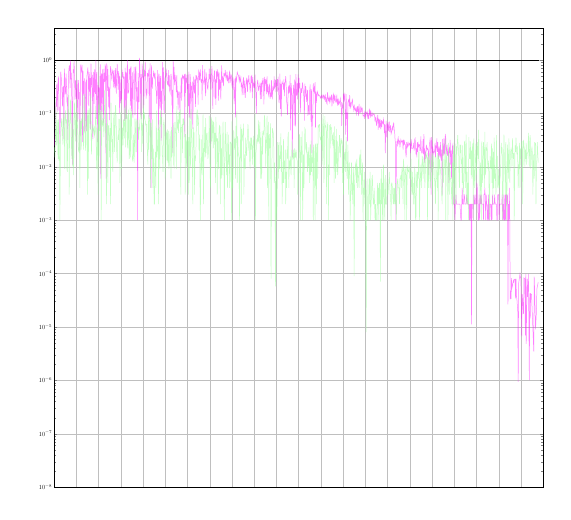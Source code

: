 % This file was created by matlab2tikz v0.3.3.
% Copyright (c) 2008--2013, Nico Schlmer <nico.schloemer@gmail.com>
% All rights reserved.
% 
% The latest updates can be retrieved from
%   http://www.mathworks.com/matlabcentral/fileexchange/22022-matlab2tikz
% where you can also make suggestions and rate matlab2tikz.
% 
% 
% 

% defining custom colors
\definecolor{mycolor1}{rgb}{1,0,1}

\begin{tikzpicture}[scale=0.225]

\begin{axis}[%
width=10.867in,
height=10.206in,
scale only axis,
xmin=0,
xmax=1100,
xmajorgrids,
xmajorticks=false,
ymode=log,
ymin=1e-08,
ymax=4,
% yminorticks=false,
ymajorgrids,
% yminorgrids,
% title={$\text{N = 33}^\text{2}\text{ , p = 1}$}
]
\addplot [
color=black,
solid,thick,
forget plot
]
table[row sep=crcr]{
1 1\\
2 1.0\\
3 1.0\\
4 1.0\\
5 1.0\\
6 1\\
7 1.0\\
8 1\\
9 1\\
10 1\\
11 1.0\\
12 1\\
13 1\\
14 1.0\\
15 1.0\\
16 1.0\\
17 1.0\\
18 1\\
19 1\\
20 1\\
21 1.0\\
22 1.0\\
23 1.0\\
24 1.0\\
25 1.0\\
26 1\\
27 1.0\\
28 1.0\\
29 1.0\\
30 1\\
31 1.0\\
32 1\\
33 1.0\\
34 1.0\\
35 1.0\\
36 1.0\\
37 1.0\\
38 1.0\\
39 1.0\\
40 1\\
41 1\\
42 1.0\\
43 1.0\\
44 1.0\\
45 1.0\\
46 1\\
47 1\\
48 1.0\\
49 1\\
50 1.0\\
51 1.0\\
52 1\\
53 1\\
54 1.0\\
55 1.0\\
56 1.0\\
57 1.0\\
58 1.0\\
59 1\\
60 1\\
61 1.0\\
62 1\\
63 1.0\\
64 1\\
65 1\\
66 1.0\\
67 1\\
68 1\\
69 1.0\\
70 1\\
71 1\\
72 1.0\\
73 1.0\\
74 1\\
75 1.0\\
76 1.0\\
77 1\\
78 1.0\\
79 1\\
80 1.0\\
81 1.0\\
82 1.0\\
83 1\\
84 1\\
85 1.0\\
86 1.0\\
87 1.0\\
88 1.0\\
89 1.0\\
90 1.0\\
91 1.0\\
92 1.0\\
93 1\\
94 1\\
95 1.0\\
96 1\\
97 1.0\\
98 1\\
99 1.0\\
100 1.0\\
101 1.0\\
102 1\\
103 1.0\\
104 1.0\\
105 1.0\\
106 1\\
107 1.0\\
108 1.0\\
109 1.0\\
110 1\\
111 1.0\\
112 1.0\\
113 1.0\\
114 1\\
115 1.0\\
116 1\\
117 1\\
118 1.0\\
119 1.0\\
120 1.0\\
121 1.0\\
122 1.0\\
123 1.0\\
124 1\\
125 1.0\\
126 1\\
127 1.0\\
128 1\\
129 1.0\\
130 1.0\\
131 1.0\\
132 1\\
133 1\\
134 1\\
135 1.0\\
136 1.0\\
137 1.0\\
138 1\\
139 1.0\\
140 1\\
141 1.0\\
142 1.0\\
143 1.0\\
144 1\\
145 1.0\\
146 1.0\\
147 1\\
148 1.0\\
149 1.0\\
150 1\\
151 1.0\\
152 1\\
153 1.0\\
154 1\\
155 1\\
156 1\\
157 1.0\\
158 1\\
159 1.0\\
160 1.0\\
161 1.0\\
162 1.0\\
163 1.0\\
164 1\\
165 1.0\\
166 1\\
167 1\\
168 1\\
169 1.0\\
170 1.0\\
171 1\\
172 1.0\\
173 1.0\\
174 1\\
175 1.0\\
176 1\\
177 1\\
178 1.0\\
179 1\\
180 1\\
181 1.0\\
182 1.0\\
183 1\\
184 1.0\\
185 1.0\\
186 1.0\\
187 1.0\\
188 1.0\\
189 1.0\\
190 1\\
191 1.0\\
192 1.0\\
193 1\\
194 1.0\\
195 1.0\\
196 1\\
197 1.0\\
198 1.0\\
199 1.0\\
200 1.0\\
201 1.0\\
202 1\\
203 1\\
204 1.0\\
205 1\\
206 1.0\\
207 1.0\\
208 1.0\\
209 1.0\\
210 1.0\\
211 1.0\\
212 1\\
213 1.0\\
214 1.0\\
215 1\\
216 1.0\\
217 1.0\\
218 1\\
219 1.0\\
220 1.0\\
221 1\\
222 1.0\\
223 1\\
224 1\\
225 1.0\\
226 1\\
227 1\\
228 1.0\\
229 1.0\\
230 1\\
231 1\\
232 1.0\\
233 1.0\\
234 1\\
235 1\\
236 1\\
237 1.0\\
238 1.0\\
239 1.0\\
240 1.0\\
241 1.0\\
242 1.0\\
243 1.0\\
244 1.0\\
245 1.0\\
246 1\\
247 1.0\\
248 1\\
249 1.0\\
250 1.0\\
251 1.0\\
252 1.0\\
253 1\\
254 1.0\\
255 1.0\\
256 1.0\\
257 1.0\\
258 1\\
259 1.0\\
260 1.0\\
261 1\\
262 1.0\\
263 1\\
264 1\\
265 1.0\\
266 1\\
267 1\\
268 1\\
269 1.0\\
270 1.0\\
271 1\\
272 1.0\\
273 1.0\\
274 1\\
275 1.0\\
276 1\\
277 1\\
278 1.0\\
279 1\\
280 1\\
281 1.0\\
282 1.0\\
283 1\\
284 1.0\\
285 1\\
286 1.0\\
287 1.0\\
288 1\\
289 1.0\\
290 1.0\\
291 1.0\\
292 1.0\\
293 1.0\\
294 1\\
295 1\\
296 1.0\\
297 1\\
298 1.0\\
299 1.0\\
300 1.0\\
301 1.0\\
302 1.0\\
303 1\\
304 1.0\\
305 1.0\\
306 1.0\\
307 1.0\\
308 1.0\\
309 1.0\\
310 1.0\\
311 1.0\\
312 1\\
313 1.0\\
314 1.0\\
315 1.0\\
316 1.0\\
317 1.0\\
318 1\\
319 1.0\\
320 1.0\\
321 1\\
322 1\\
323 1.0\\
324 1.0\\
325 1\\
326 1.0\\
327 1.0\\
328 1.0\\
329 1\\
330 1.0\\
331 1\\
332 1.0\\
333 1.0\\
334 1.0\\
335 1.0\\
336 1.0\\
337 1.0\\
338 1.0\\
339 1.0\\
340 1.0\\
341 1.0\\
342 1.0\\
343 1\\
344 1.0\\
345 1.0\\
346 1\\
347 1.0\\
348 1.0\\
349 1.0\\
350 1.0\\
351 1.0\\
352 1\\
353 1\\
354 1.0\\
355 1.0\\
356 1.0\\
357 1\\
358 1.0\\
359 1.0\\
360 1.0\\
361 1.0\\
362 1\\
363 1.0\\
364 1.0\\
365 1.0\\
366 1.0\\
367 1.0\\
368 1.0\\
369 1.0\\
370 1.0\\
371 1\\
372 1.0\\
373 1.0\\
374 1.0\\
375 1.0\\
376 1\\
377 1.0\\
378 1.0\\
379 1.0\\
380 1\\
381 1\\
382 1.0\\
383 1\\
384 1.0\\
385 1.0\\
386 1.0\\
387 1\\
388 1\\
389 1.0\\
390 1.0\\
391 1.0\\
392 1.0\\
393 1.0\\
394 1.0\\
395 1.0\\
396 1.0\\
397 1.0\\
398 1.0\\
399 1\\
400 1.0\\
401 1\\
402 1.0\\
403 1.0\\
404 1\\
405 1\\
406 1.0\\
407 1\\
408 1.0\\
409 1.0\\
410 1.0\\
411 1.0\\
412 1\\
413 1\\
414 1.0\\
415 1.0\\
416 1\\
417 1.0\\
418 1\\
419 1.0\\
420 1\\
421 1\\
422 1\\
423 1\\
424 1.0\\
425 1.0\\
426 1.0\\
427 1.0\\
428 1.0\\
429 1.0\\
430 1\\
431 1.0\\
432 1.0\\
433 1.0\\
434 1\\
435 1.0\\
436 1\\
437 1.0\\
438 1\\
439 1.0\\
440 1.0\\
441 1.0\\
442 1\\
443 1\\
444 1.0\\
445 1.0\\
446 1.0\\
447 1\\
448 1.0\\
449 1.0\\
450 1\\
451 1.0\\
452 1.0\\
453 1\\
454 1.0\\
455 1.0\\
456 1.0\\
457 1.0\\
458 1\\
459 1.0\\
460 1.0\\
461 1.0\\
462 1.0\\
463 1.0\\
464 1\\
465 1\\
466 1.0\\
467 1\\
468 1.0\\
469 1.0\\
470 1\\
471 1.0\\
472 1.0\\
473 1.0\\
474 1\\
475 1\\
476 1.0\\
477 1.0\\
478 1.0\\
479 1\\
480 1\\
481 1\\
482 1.0\\
483 1.0\\
484 1.0\\
485 1.0\\
486 1.0\\
487 1\\
488 1.0\\
489 1.0\\
490 1\\
491 1.0\\
492 1\\
493 1.0\\
494 1.0\\
495 1.0\\
496 1.0\\
497 1.0\\
498 1\\
499 1.0\\
500 1.0\\
501 1.0\\
502 1\\
503 1\\
504 1.0\\
505 1.0\\
506 1.0\\
507 1.0\\
508 1\\
509 1\\
510 1\\
511 1.0\\
512 1\\
513 1.0\\
514 1\\
515 1.0\\
516 1\\
517 1.0\\
518 1.0\\
519 1.0\\
520 1.0\\
521 1.0\\
522 1\\
523 1.0\\
524 1\\
525 1.0\\
526 1\\
527 1\\
528 1.0\\
529 1\\
530 1\\
531 1.0\\
532 1.0\\
533 1.0\\
534 1\\
535 1.0\\
536 1.0\\
537 1\\
538 1\\
539 1.0\\
540 1.0\\
541 1.0\\
542 1.0\\
543 1\\
544 1\\
545 1\\
546 1.0\\
547 1.0\\
548 1.0\\
549 1.0\\
550 1\\
551 1.0\\
552 1.0\\
553 1\\
554 1.0\\
555 1.0\\
556 1\\
557 1.0\\
558 1.0\\
559 1.0\\
560 1.0\\
561 1\\
562 1.0\\
563 1.0\\
564 1.0\\
565 1.0\\
566 1.0\\
567 1.0\\
568 1.0\\
569 1\\
570 1.0\\
571 1.0\\
572 1.0\\
573 1.0\\
574 1\\
575 1\\
576 1\\
577 1.0\\
578 1\\
579 1.0\\
580 1\\
581 1.0\\
582 1.0\\
583 1.0\\
584 1\\
585 1\\
586 1.0\\
587 1.0\\
588 1.0\\
589 1.0\\
590 1\\
591 1.0\\
592 1.0\\
593 1.0\\
594 1.0\\
595 1.0\\
596 1.0\\
597 1\\
598 1.0\\
599 1\\
600 1.0\\
601 1.0\\
602 1.0\\
603 1.0\\
604 1.0\\
605 1.0\\
606 1.0\\
607 1.0\\
608 1.0\\
609 1.0\\
610 1.0\\
611 1.0\\
612 1.0\\
613 1.0\\
614 1\\
615 1.0\\
616 1.0\\
617 1.0\\
618 1.0\\
619 1.0\\
620 1.0\\
621 1.0\\
622 1\\
623 1.0\\
624 1.0\\
625 1.0\\
626 1.0\\
627 1.0\\
628 1.0\\
629 1.0\\
630 1.0\\
631 1.0\\
632 1.0\\
633 1.0\\
634 1.0\\
635 1\\
636 1.0\\
637 1.0\\
638 1.0\\
639 1.0\\
640 1.0\\
641 1.0\\
642 1\\
643 1\\
644 1.0\\
645 1.0\\
646 1.0\\
647 1.0\\
648 1.0\\
649 1.0\\
650 1\\
651 1.0\\
652 1.0\\
653 1\\
654 1.0\\
655 1\\
656 1.0\\
657 1.0\\
658 1.0\\
659 1.0\\
660 1.0\\
661 1.0\\
662 1.0\\
663 1\\
664 1\\
665 1\\
666 1.0\\
667 1.0\\
668 1\\
669 1.0\\
670 1.0\\
671 1.0\\
672 1\\
673 1.0\\
674 1\\
675 1.0\\
676 1.0\\
677 1.0\\
678 1\\
679 1\\
680 1.0\\
681 1.0\\
682 1.0\\
683 1\\
684 1.0\\
685 1.0\\
686 1\\
687 1.0\\
688 1.0\\
689 1.0\\
690 1.0\\
691 1.0\\
692 1.0\\
693 1.0\\
694 1.0\\
695 1.0\\
696 1.0\\
697 1\\
698 1.0\\
699 1\\
700 1.0\\
701 1.0\\
702 1.0\\
703 1.0\\
704 1.0\\
705 1.0\\
706 1\\
707 1.0\\
708 1.0\\
709 1.0\\
710 1.0\\
711 1\\
712 1.0\\
713 1.0\\
714 1\\
715 1.0\\
716 1.0\\
717 1.0\\
718 1.0\\
719 1.0\\
720 1.0\\
721 1.0\\
722 1.0\\
723 1.0\\
724 1\\
725 1\\
726 1.0\\
727 1\\
728 1\\
729 1.0\\
730 1\\
731 1\\
732 1.0\\
733 1.0\\
734 1.0\\
735 1.0\\
736 1.0\\
737 1.0\\
738 1.0\\
739 1\\
740 1.0\\
741 1.0\\
742 1.0\\
743 1\\
744 1.0\\
745 1.0\\
746 1\\
747 1.0\\
748 1.0\\
749 1.0\\
750 1.0\\
751 1\\
752 1.0\\
753 1.0\\
754 1.0\\
755 1.0\\
756 1.0\\
757 1\\
758 1.0\\
759 1.0\\
760 1.0\\
761 1.0\\
762 1.0\\
763 1.0\\
764 1.0\\
765 1\\
766 1.0\\
767 1\\
768 1.0\\
769 1\\
770 1.0\\
771 1.0\\
772 1.0\\
773 1.0\\
774 1.0\\
775 1.0\\
776 1.0\\
777 1\\
778 1.0\\
779 1\\
780 1.0\\
781 1.0\\
782 1.0\\
783 1\\
784 1.0\\
785 1.0\\
786 1.0\\
787 1.0\\
788 1\\
789 1.0\\
790 1.0\\
791 1.0\\
792 1.0\\
793 1.0\\
794 1.0\\
795 1.0\\
796 1\\
797 1.0\\
798 1.0\\
799 1\\
800 1\\
801 1.0\\
802 1\\
803 1.0\\
804 1.0\\
805 1.0\\
806 1\\
807 1.0\\
808 1.0\\
809 1.0\\
810 1.0\\
811 1.0\\
812 1.0\\
813 1.0\\
814 1\\
815 1.0\\
816 1.0\\
817 1.0\\
818 1\\
819 1.0\\
820 1.0\\
821 1\\
822 1\\
823 1.0\\
824 1.0\\
825 1.0\\
826 1\\
827 1.0\\
828 1.0\\
829 1.0\\
830 1\\
831 1.0\\
832 1.0\\
833 1\\
834 1\\
835 1.0\\
836 1\\
837 1.0\\
838 1.0\\
839 1\\
840 1.0\\
841 1\\
842 1.0\\
843 1.0\\
844 1.0\\
845 1.0\\
846 1.0\\
847 1.0\\
848 1.0\\
849 1\\
850 1\\
851 1.0\\
852 1.0\\
853 1.0\\
854 1.0\\
855 1.0\\
856 1.0\\
857 1.0\\
858 1.0\\
859 1.0\\
860 1\\
861 1.0\\
862 1.0\\
863 1.0\\
864 1.0\\
865 1\\
866 1\\
867 1.0\\
868 1.0\\
869 1.0\\
870 1.0\\
871 1\\
872 1.0\\
873 1\\
874 1.0\\
875 1.0\\
876 1.0\\
877 1.0\\
878 1.0\\
879 1\\
880 1\\
881 1.0\\
882 1.0\\
883 1\\
884 1\\
885 1.0\\
886 1.0\\
887 1.0\\
888 1.0\\
889 1.0\\
890 1.0\\
891 1.0\\
892 1.0\\
893 1.0\\
894 1\\
895 1.0\\
896 1.0\\
897 1.0\\
898 1.0\\
899 1.0\\
900 1\\
901 1.0\\
902 1.0\\
903 1.0\\
904 1.0\\
905 1.0\\
906 1.0\\
907 1.0\\
908 1.0\\
909 1.0\\
910 1.0\\
911 1\\
912 1.0\\
913 1.0\\
914 1.0\\
915 1.0\\
916 1\\
917 1.0\\
918 1.0\\
919 1\\
920 1.0\\
921 1.0\\
922 1.0\\
923 1.0\\
924 1.0\\
925 1.0\\
926 1.0\\
927 1.0\\
928 1.0\\
929 1.0\\
930 1.0\\
931 1\\
932 1.0\\
933 1\\
934 1.0\\
935 1.0\\
936 1.0\\
937 1.0\\
938 1.0\\
939 1.0\\
940 1.0\\
941 1.0\\
942 1.0\\
943 1.0\\
944 1\\
945 1\\
946 1.0\\
947 1.0\\
948 1\\
949 1.0\\
950 1\\
951 1.0\\
952 1.0\\
953 1.0\\
954 1.0\\
955 1\\
956 1\\
957 1.0\\
958 1.0\\
959 1.0\\
960 1.0\\
961 1.0\\
962 1.0\\
963 1.0\\
964 1.0\\
965 1.0\\
966 1.0\\
967 1.0\\
968 1.0\\
969 1.0\\
970 1\\
971 1\\
972 1.0\\
973 1\\
974 1\\
975 1.0\\
976 1.0\\
977 1.0\\
978 1.0\\
979 1.0\\
980 1\\
981 1\\
982 1.0\\
983 1.0\\
984 1.0\\
985 1.0\\
986 1.0\\
987 1.0\\
988 1.0\\
989 1.0\\
990 1\\
991 1.0\\
992 1\\
993 1.0\\
994 1.0\\
995 1.0\\
996 1\\
997 1.0\\
998 1\\
999 1.0\\
1000 1.0\\
1001 1.0\\
1002 1.0\\
1003 1.0\\
1004 1.0\\
1005 1.0\\
1006 1.0\\
1007 1\\
1008 1.0\\
1009 1.0\\
1010 1.0\\
1011 1.0\\
1012 1\\
1013 1.0\\
1014 1.0\\
1015 1.0\\
1016 1.0\\
1017 1.0\\
1018 1.0\\
1019 1.0\\
1020 1\\
1021 1.0\\
1022 1.0\\
1023 1.0\\
1024 1.0\\
1025 1\\
1026 1.0\\
1027 1.0\\
1028 1.0\\
1029 1.0\\
1030 1.0\\
1031 1.0\\
1032 1\\
1033 1\\
1034 1.0\\
1035 1.0\\
1036 1\\
1037 1.0\\
1038 1.0\\
1039 1.0\\
1040 1.0\\
1041 1.0\\
1042 1\\
1043 1.0\\
1044 1\\
1045 1.0\\
1046 1.0\\
1047 1.0\\
1048 1\\
1049 1.0\\
1050 1.0\\
1051 1.0\\
1052 1.0\\
1053 1.0\\
1054 1.0\\
1055 1.0\\
1056 1.0\\
1057 1.0\\
1058 1.0\\
1059 1.0\\
1060 1.0\\
1061 1.0\\
1062 1.0\\
1063 1.0\\
1064 1.0\\
1065 1.0\\
1066 1.0\\
1067 1\\
1068 1.0\\
1069 1.0\\
1070 1.0\\
1071 1\\
1072 1.0\\
1073 1.0\\
1074 1.0\\
1075 1.0\\
1076 1.0\\
1077 1.0\\
1078 1.0\\
1079 1.0\\
1080 1.0\\
1081 1\\
1082 1.0\\
1083 1.0\\
1084 1.0\\
1085 1.0\\
1086 1.0\\
1087 1.0\\
1088 1.0\\
1089 1\\
};
\addplot [
color=mycolor1,
opacity=0.5,
solid,thick,
forget plot
]
table[row sep=crcr]{
1 0.025\\
2 0.042\\
3 0.084\\
4 0.16\\
5 0.134\\
6 0.348\\
7 0.106\\
8 0.225\\
9 0.426\\
10 0.459\\
11 0.113\\
12 0.132\\
13 0.027\\
14 0.077\\
15 0.605\\
16 0.483\\
17 0.38\\
18 0.223\\
19 0.135\\
20 0.305\\
21 0.313\\
22 0.033\\
23 0.691\\
24 0.447\\
25 0.227\\
26 0.259\\
27 0.556\\
28 0.308\\
29 0.167\\
30 0.184\\
31 0.032\\
32 0.414\\
33 0.63\\
34 0.763\\
35 0.782\\
36 0.299\\
37 0.98\\
38 0.434\\
39 0.574\\
40 0.142\\
41 0.011\\
42 0.18\\
43 0.664\\
44 0.569\\
45 0.987\\
46 0.489\\
47 0.18\\
48 0.42\\
49 0.325\\
50 0.189\\
51 0.196\\
52 0.422\\
53 0.07\\
54 0.114\\
55 0.417\\
56 0.187\\
57 0.249\\
58 0.02\\
59 0.195\\
60 0.824\\
61 0.64\\
62 0.598\\
63 0.811\\
64 0.029\\
65 0.628\\
66 0.298\\
67 0.214\\
68 0.454\\
69 0.044\\
70 0.06\\
71 0.374\\
72 0.399\\
73 0.047\\
74 0.517\\
75 0.593\\
76 0.724\\
77 0.46\\
78 0.137\\
79 0.589\\
80 0.255\\
81 0.455\\
82 0.051\\
83 0.854\\
84 0.452\\
85 0.306\\
86 0.527\\
87 0.033\\
88 0.28\\
89 0.6\\
90 0.151\\
91 0.666\\
92 0.263\\
93 0.232\\
94 1.001\\
95 0.079\\
96 0.591\\
97 0.259\\
98 0.029\\
99 0.337\\
100 0.272\\
101 0.305\\
102 0.093\\
103 0.409\\
104 0.825\\
105 0.006\\
106 0.495\\
107 0.56\\
108 0.107\\
109 0.664\\
110 0.468\\
111 0.067\\
112 0.681\\
113 0.391\\
114 0.398\\
115 0.787\\
116 0.736\\
117 0.006\\
118 0.837\\
119 0.801\\
120 0.263\\
121 0.67\\
122 0.277\\
123 0.13\\
124 0.308\\
125 0.075\\
126 0.43\\
127 0.762\\
128 0.66\\
129 0.535\\
130 0.411\\
131 0.585\\
132 0.637\\
133 0.598\\
134 0.307\\
135 0.646\\
136 0.348\\
137 0.294\\
138 0.705\\
139 0.355\\
140 0.234\\
141 0.565\\
142 0.847\\
143 0.529\\
144 0.279\\
145 0.614\\
146 0.525\\
147 0.102\\
148 0.492\\
149 0.182\\
150 0.154\\
151 0.434\\
152 0.182\\
153 0.659\\
154 0.471\\
155 0.545\\
156 0.46\\
157 0.474\\
158 0.072\\
159 0.312\\
160 0.712\\
161 0.079\\
162 0.587\\
163 0.079\\
164 0.559\\
165 0.997\\
166 0.24\\
167 0.239\\
168 0.271\\
169 0.671\\
170 0.546\\
171 0.709\\
172 0.139\\
173 0.762\\
174 0.11\\
175 0.238\\
176 0.586\\
177 0.083\\
178 0.372\\
179 0.375\\
180 0.73\\
181 0.308\\
182 0.093\\
183 0.678\\
184 0.755\\
185 0.337\\
186 0.164\\
187 0.305\\
188 0.001\\
189 0.568\\
190 0.192\\
191 0.163\\
192 1.092\\
193 0.758\\
194 0.409\\
195 0.093\\
196 0.543\\
197 0.079\\
198 0.853\\
199 0.635\\
200 0.47\\
201 0.487\\
202 0.143\\
203 0.644\\
204 0.497\\
205 0.931\\
206 0.486\\
207 0.189\\
208 0.265\\
209 0.239\\
210 0.573\\
211 0.497\\
212 0.497\\
213 0.659\\
214 0.079\\
215 0.395\\
216 0.867\\
217 0.19\\
218 0.004\\
219 0.795\\
220 0.391\\
221 0.292\\
222 0.474\\
223 0.478\\
224 0.629\\
225 0.519\\
226 0.463\\
227 0.573\\
228 0.424\\
229 0.278\\
230 0.257\\
231 0.15\\
232 0.312\\
233 0.642\\
234 0.325\\
235 0.048\\
236 0.548\\
237 0.451\\
238 0.123\\
239 0.429\\
240 0.505\\
241 0.031\\
242 0.264\\
243 0.151\\
244 0.914\\
245 0.291\\
246 0.729\\
247 0.12\\
248 0.101\\
249 0.445\\
250 0.48\\
251 0.48\\
252 0.689\\
253 0.547\\
254 0.4\\
255 0.352\\
256 0.342\\
257 0.647\\
258 0.316\\
259 0.518\\
260 0.265\\
261 0.243\\
262 0.349\\
263 0.55\\
264 0.459\\
265 0.141\\
266 0.276\\
267 0.018\\
268 0.949\\
269 0.434\\
270 0.739\\
271 0.339\\
272 0.526\\
273 0.429\\
274 0.378\\
275 0.25\\
276 0.522\\
277 0.198\\
278 0.267\\
279 0.117\\
280 0.249\\
281 0.255\\
282 0.241\\
283 0.093\\
284 0.238\\
285 0.244\\
286 0.465\\
287 0.173\\
288 0.47\\
289 0.513\\
290 0.46\\
291 0.482\\
292 0.437\\
293 0.534\\
294 0.036\\
295 0.553\\
296 0.241\\
297 0.459\\
298 0.399\\
299 0.532\\
300 0.285\\
301 0.351\\
302 0.136\\
303 0.607\\
304 0.083\\
305 0.119\\
306 0.542\\
307 0.363\\
308 0.077\\
309 0.328\\
310 0.296\\
311 0.394\\
312 0.051\\
313 0.25\\
314 0.487\\
315 0.295\\
316 0.236\\
317 0.431\\
318 0.132\\
319 0.522\\
320 0.415\\
321 0.491\\
322 0.461\\
323 0.44\\
324 0.146\\
325 0.631\\
326 0.587\\
327 0.413\\
328 0.554\\
329 0.665\\
330 0.41\\
331 0.388\\
332 0.44\\
333 0.177\\
334 0.803\\
335 0.418\\
336 0.399\\
337 0.359\\
338 0.411\\
339 0.684\\
340 0.285\\
341 0.21\\
342 0.587\\
343 0.455\\
344 0.381\\
345 0.297\\
346 0.284\\
347 0.415\\
348 0.439\\
349 0.69\\
350 0.432\\
351 0.542\\
352 0.443\\
353 0.279\\
354 0.54\\
355 0.763\\
356 0.466\\
357 0.121\\
358 0.384\\
359 0.43\\
360 0.529\\
361 0.635\\
362 0.189\\
363 0.432\\
364 0.144\\
365 0.611\\
366 0.377\\
367 0.668\\
368 0.537\\
369 0.606\\
370 0.174\\
371 0.579\\
372 0.276\\
373 0.434\\
374 0.375\\
375 0.183\\
376 0.418\\
377 0.794\\
378 0.372\\
379 0.478\\
380 0.451\\
381 0.322\\
382 0.57\\
383 0.502\\
384 0.5\\
385 0.65\\
386 0.529\\
387 0.437\\
388 0.477\\
389 0.607\\
390 0.398\\
391 0.488\\
392 0.448\\
393 0.363\\
394 0.55\\
395 0.628\\
396 0.374\\
397 0.466\\
398 0.529\\
399 0.509\\
400 0.347\\
401 0.294\\
402 0.479\\
403 0.411\\
404 0.303\\
405 0.149\\
406 0.246\\
407 0.452\\
408 0.084\\
409 0.492\\
410 0.382\\
411 0.487\\
412 0.594\\
413 0.551\\
414 0.523\\
415 0.515\\
416 0.426\\
417 0.483\\
418 0.387\\
419 0.431\\
420 0.474\\
421 0.31\\
422 0.37\\
423 0.22\\
424 0.312\\
425 0.4\\
426 0.479\\
427 0.223\\
428 0.331\\
429 0.414\\
430 0.196\\
431 0.289\\
432 0.328\\
433 0.455\\
434 0.441\\
435 0.253\\
436 0.405\\
437 0.396\\
438 0.522\\
439 0.366\\
440 0.367\\
441 0.245\\
442 0.314\\
443 0.501\\
444 0.367\\
445 0.523\\
446 0.193\\
447 0.476\\
448 0.305\\
449 0.359\\
450 0.339\\
451 0.296\\
452 0.531\\
453 0.296\\
454 0.224\\
455 0.1\\
456 0.285\\
457 0.357\\
458 0.424\\
459 0.339\\
460 0.265\\
461 0.316\\
462 0.315\\
463 0.352\\
464 0.185\\
465 0.353\\
466 0.365\\
467 0.187\\
468 0.393\\
469 0.368\\
470 0.462\\
471 0.375\\
472 0.148\\
473 0.484\\
474 0.261\\
475 0.439\\
476 0.38\\
477 0.403\\
478 0.229\\
479 0.492\\
480 0.246\\
481 0.347\\
482 0.234\\
483 0.213\\
484 0.311\\
485 0.361\\
486 0.187\\
487 0.245\\
488 0.206\\
489 0.42\\
490 0.206\\
491 0.193\\
492 0.328\\
493 0.282\\
494 0.271\\
495 0.493\\
496 0.302\\
497 0.325\\
498 0.428\\
499 0.249\\
500 0.359\\
501 0.372\\
502 0.438\\
503 0.254\\
504 0.489\\
505 0.268\\
506 0.155\\
507 0.203\\
508 0.552\\
509 0.121\\
510 0.356\\
511 0.088\\
512 0.344\\
513 0.392\\
514 0.36\\
515 0.352\\
516 0.277\\
517 0.434\\
518 0.211\\
519 0.358\\
520 0.384\\
521 0.497\\
522 0.369\\
523 0.171\\
524 0.145\\
525 0.094\\
526 0.178\\
527 0.331\\
528 0.26\\
529 0.304\\
530 0.24\\
531 0.528\\
532 0.048\\
533 0.369\\
534 0.299\\
535 0.178\\
536 0.015\\
537 0.221\\
538 0.26\\
539 0.342\\
540 0.059\\
541 0.428\\
542 0.383\\
543 0.057\\
544 0.544\\
545 0.219\\
546 0.226\\
547 0.365\\
548 0.183\\
549 0.539\\
550 0.246\\
551 0.463\\
552 0.294\\
553 0.367\\
554 0.103\\
555 0.213\\
556 0.293\\
557 0.241\\
558 0.319\\
559 0.381\\
560 0.286\\
561 0.247\\
562 0.191\\
563 0.073\\
564 0.359\\
565 0.205\\
566 0.323\\
567 0.263\\
568 0.165\\
569 0.19\\
570 0.276\\
571 0.09\\
572 0.12\\
573 0.144\\
574 0.095\\
575 0.266\\
576 0.347\\
577 0.143\\
578 0.069\\
579 0.28\\
580 0.018\\
581 0.092\\
582 0.081\\
583 0.366\\
584 0.255\\
585 0.295\\
586 0.234\\
587 0.386\\
588 0.054\\
589 0.254\\
590 0.158\\
591 0.211\\
592 0.257\\
593 0.243\\
594 0.216\\
595 0.224\\
596 0.215\\
597 0.214\\
598 0.207\\
599 0.193\\
600 0.202\\
601 0.215\\
602 0.199\\
603 0.215\\
604 0.196\\
605 0.19\\
606 0.22\\
607 0.212\\
608 0.185\\
609 0.21\\
610 0.221\\
611 0.164\\
612 0.201\\
613 0.157\\
614 0.15\\
615 0.247\\
616 0.208\\
617 0.177\\
618 0.188\\
619 0.164\\
620 0.198\\
621 0.171\\
622 0.199\\
623 0.188\\
624 0.223\\
625 0.135\\
626 0.172\\
627 0.203\\
628 0.227\\
629 0.152\\
630 0.223\\
631 0.174\\
632 0.206\\
633 0.17\\
634 0.162\\
635 0.17\\
636 0.224\\
637 0.151\\
638 0.17\\
639 0.141\\
640 0.176\\
641 0.15\\
642 0.157\\
643 0.172\\
644 0.189\\
645 0.132\\
646 0.163\\
647 0.058\\
648 0.119\\
649 0.153\\
650 0.123\\
651 0.233\\
652 0.2\\
653 0.182\\
654 0.243\\
655 0.087\\
656 0.04\\
657 0.23\\
658 0.079\\
659 0.103\\
660 0.03\\
661 0.158\\
662 0.176\\
663 0.182\\
664 0.135\\
665 0.22\\
666 0.121\\
667 0.152\\
668 0.138\\
669 0.161\\
670 0.163\\
671 0.189\\
672 0.138\\
673 0.136\\
674 0.117\\
675 0.147\\
676 0.12\\
677 0.113\\
678 0.123\\
679 0.112\\
680 0.098\\
681 0.132\\
682 0.106\\
683 0.137\\
684 0.112\\
685 0.089\\
686 0.15\\
687 0.104\\
688 0.105\\
689 0.104\\
690 0.138\\
691 0.106\\
692 0.126\\
693 0.127\\
694 0.11\\
695 0.089\\
696 0.091\\
697 0.093\\
698 0.079\\
699 0.112\\
700 0.089\\
701 0.1\\
702 0.106\\
703 0.102\\
704 0.09\\
705 0.103\\
706 0.078\\
707 0.091\\
708 0.078\\
709 0.122\\
710 0.1\\
711 0.116\\
712 0.083\\
713 0.103\\
714 0.091\\
715 0.088\\
716 0.089\\
717 0.101\\
718 0.097\\
719 0.094\\
720 0.096\\
721 0.091\\
722 0.07\\
723 0.082\\
724 0.085\\
725 0.058\\
726 0.071\\
727 0.074\\
728 0.094\\
729 0.049\\
730 0.077\\
731 0.074\\
732 0.054\\
733 0.079\\
734 0.06\\
735 0.05\\
736 0.075\\
737 0.055\\
738 0.071\\
739 0.069\\
740 0.064\\
741 0.077\\
742 0.066\\
743 0.043\\
744 0.062\\
745 0.018\\
746 0.046\\
747 0.072\\
748 0.037\\
749 0.036\\
750 0.063\\
751 0.066\\
752 0.047\\
753 0.055\\
754 0.07\\
755 0.045\\
756 0.052\\
757 0.06\\
758 0.041\\
759 0.044\\
760 0.049\\
761 0.055\\
762 0.05\\
763 0.063\\
764 0.066\\
765 0.05\\
766 0.046\\
767 0.032\\
768 0.028\\
769 0.001\\
770 0.017\\
771 0.03\\
772 0.024\\
773 0.032\\
774 0.035\\
775 0.028\\
776 0.031\\
777 0.03\\
778 0.023\\
779 0.028\\
780 0.032\\
781 0.029\\
782 0.029\\
783 0.031\\
784 0.03\\
785 0.021\\
786 0.032\\
787 0.027\\
788 0.03\\
789 0.026\\
790 0.026\\
791 0.018\\
792 0.015\\
793 0.029\\
794 0.022\\
795 0.027\\
796 0.024\\
797 0.025\\
798 0.028\\
799 0.026\\
800 0.027\\
801 0.026\\
802 0.018\\
803 0.033\\
804 0.028\\
805 0.022\\
806 0.022\\
807 0.022\\
808 0.023\\
809 0.028\\
810 0.02\\
811 0.032\\
812 0.034\\
813 0.027\\
814 0.017\\
815 0.022\\
816 0.015\\
817 0.029\\
818 0.019\\
819 0.027\\
820 0.024\\
821 0.026\\
822 0.026\\
823 0.02\\
824 0.02\\
825 0.037\\
826 0.02\\
827 0.018\\
828 0.018\\
829 0.021\\
830 0.033\\
831 0.017\\
832 0.041\\
833 0.012\\
834 0.02\\
835 0.018\\
836 0.014\\
837 0.024\\
838 0.025\\
839 0.021\\
840 0.022\\
841 0.021\\
842 0.019\\
843 0.007\\
844 0.028\\
845 0.028\\
846 0.035\\
847 0.014\\
848 0.003\\
849 0.036\\
850 0.031\\
851 0.018\\
852 0.022\\
853 0.0\\
854 0.017\\
855 0.019\\
856 0.019\\
857 0.028\\
858 0.015\\
859 0.024\\
860 0.023\\
861 0.034\\
862 0.019\\
863 0.029\\
864 0.02\\
865 0.014\\
866 0.024\\
867 0.019\\
868 0.015\\
869 0.029\\
870 0.015\\
871 0.013\\
872 0.021\\
873 0.003\\
874 0.033\\
875 0.016\\
876 0.018\\
877 0.034\\
878 0.017\\
879 0.022\\
880 0.041\\
881 0.034\\
882 0.017\\
883 0.0\\
884 0.026\\
885 0.016\\
886 0.019\\
887 0.02\\
888 0.005\\
889 0.023\\
890 0.018\\
891 0.032\\
892 0.011\\
893 0.02\\
894 0.006\\
895 0.017\\
896 0.024\\
897 0.026\\
898 0.002\\
899 0.002\\
900 0.002\\
901 0.002\\
902 0.001\\
903 0.002\\
904 0.003\\
905 0.002\\
906 0.002\\
907 0.002\\
908 0.002\\
909 0.002\\
910 0.002\\
911 0.002\\
912 0.002\\
913 0.002\\
914 0.0\\
915 0.001\\
916 0.001\\
917 0.002\\
918 0.004\\
919 0.002\\
920 0.002\\
921 0.002\\
922 0.003\\
923 0.003\\
924 0.002\\
925 0.002\\
926 0.002\\
927 0.002\\
928 0.003\\
929 0.0\\
930 0.002\\
931 0.002\\
932 0.002\\
933 0.002\\
934 0.001\\
935 0.002\\
936 0.001\\
937 0.002\\
938 0.002\\
939 1.118e-05\\
940 0.002\\
941 0.002\\
942 0.002\\
943 0.001\\
944 0.003\\
945 0.002\\
946 0.002\\
947 0.003\\
948 0.002\\
949 0.002\\
950 0.002\\
951 0.005\\
952 0.004\\
953 0.002\\
954 0.001\\
955 0.001\\
956 0.003\\
957 0.001\\
958 0.002\\
959 0.003\\
960 0.002\\
961 0.003\\
962 0.002\\
963 0.002\\
964 0.002\\
965 0.002\\
966 0.001\\
967 0.003\\
968 0.003\\
969 0.004\\
970 0.002\\
971 0.001\\
972 0.003\\
973 0.002\\
974 0.002\\
975 0.001\\
976 0.001\\
977 0.003\\
978 0.001\\
979 0.001\\
980 0.002\\
981 0.002\\
982 0.002\\
983 0.001\\
984 0.002\\
985 0.001\\
986 0.003\\
987 0.002\\
988 0.002\\
989 0.002\\
990 0.002\\
991 0.003\\
992 0.002\\
993 0.002\\
994 0.002\\
995 0.002\\
996 0.001\\
997 0.001\\
998 0.003\\
999 0.003\\
1000 0.003\\
1001 0.001\\
1002 0.002\\
1003 0.002\\
1004 0.0\\
1005 0.002\\
1006 0.002\\
1007 0.002\\
1008 0.003\\
1009 0.001\\
1010 0.002\\
1011 0.001\\
1012 0.003\\
1013 0.001\\
1014 0.001\\
1015 0.003\\
1016 0.001\\
1017 0.003\\
1018 0.003\\
1019 0.002\\
1020 0.003\\
1021 2.643e-05\\
1022 0.002\\
1023 0.001\\
1024 0.004\\
1025 0.001\\
1026 3.293e-05\\
1027 4.764e-05\\
1028 3.351e-05\\
1029 8.2e-05\\
1030 5.38e-05\\
1031 5.834e-05\\
1032 6.431e-05\\
1033 7.33e-05\\
1034 6.947e-05\\
1035 7.823e-05\\
1036 0.0\\
1037 7.769e-05\\
1038 3.419e-05\\
1039 8.02e-05\\
1040 3.73e-05\\
1041 3.373e-05\\
1042 0.0\\
1043 1.927e-05\\
1044 9.327e-07\\
1045 6.536e-05\\
1046 0.0\\
1047 0.0\\
1048 9.892e-05\\
1049 8.375e-05\\
1050 8.099e-05\\
1051 0.0\\
1052 6.686e-06\\
1053 4.104e-05\\
1054 0.0\\
1055 0.0\\
1056 1.747e-05\\
1057 8.236e-05\\
1058 0.0\\
1059 7.881e-05\\
1060 6.941e-06\\
1061 9.808e-05\\
1062 4.81e-06\\
1063 0.0\\
1064 7.921e-05\\
1065 3.671e-05\\
1066 0.0\\
1067 9.889e-05\\
1068 0.0\\
1069 1.004e-06\\
1070 4.263e-05\\
1071 1.44e-05\\
1072 4.188e-05\\
1073 0.0\\
1074 4.05e-05\\
1075 0.0\\
1076 0.0\\
1077 0.0\\
1078 0.0\\
1079 3.45e-06\\
1080 8.714e-05\\
1081 4.796e-05\\
1082 0.0\\
1083 9.007e-06\\
1084 0.0\\
1085 1.955e-05\\
1086 5.125e-05\\
1087 0.0\\
1088 0.0\\
1089 6.863e-05\\
};
\addplot [
color=green!40,
opacity=0.6,
solid,thick,
forget plot
]
table[row sep=crcr]{
1 0.023\\
2 0.015\\
3 0.036\\
4 0.199\\
5 0.025\\
6 0.042\\
7 0.075\\
8 0.034\\
9 0.014\\
10 0.077\\
11 0.013\\
12 0.028\\
13 0.001\\
14 0.009\\
15 0.039\\
16 0.053\\
17 0.08\\
18 0.07\\
19 0.036\\
20 0.026\\
21 0.079\\
22 0.101\\
23 0.049\\
24 0.009\\
25 0.084\\
26 0.114\\
27 0.065\\
28 0.077\\
29 0.009\\
30 0.008\\
31 0.118\\
32 0.068\\
33 0.221\\
34 0.003\\
35 0.06\\
36 0.079\\
37 0.181\\
38 0.067\\
39 0.024\\
40 0.014\\
41 0.088\\
42 0.01\\
43 0.05\\
44 0.007\\
45 0.158\\
46 0.149\\
47 0.062\\
48 0.03\\
49 0.105\\
50 0.053\\
51 0.053\\
52 0.105\\
53 0.046\\
54 0.025\\
55 0.02\\
56 0.019\\
57 0.077\\
58 0.004\\
59 0.072\\
60 0.071\\
61 0.021\\
62 0.08\\
63 0.065\\
64 0.089\\
65 0.226\\
66 0.021\\
67 0.055\\
68 0.059\\
69 0.232\\
70 0.029\\
71 0.02\\
72 0.057\\
73 0.062\\
74 0.103\\
75 0.003\\
76 0.116\\
77 0.006\\
78 0.101\\
79 0.125\\
80 0.069\\
81 0.049\\
82 0.23\\
83 0.074\\
84 0.017\\
85 0.038\\
86 0.053\\
87 0.062\\
88 0.044\\
89 0.049\\
90 0.053\\
91 0.038\\
92 0.043\\
93 0.078\\
94 0.136\\
95 0.017\\
96 0.009\\
97 0.054\\
98 0.026\\
99 0.003\\
100 0.144\\
101 0.015\\
102 0.177\\
103 0.047\\
104 0.111\\
105 0.074\\
106 0.001\\
107 0.137\\
108 0.097\\
109 0.058\\
110 0.06\\
111 0.08\\
112 0.036\\
113 0.092\\
114 0.276\\
115 0.132\\
116 0.023\\
117 0.065\\
118 0.002\\
119 0.026\\
120 0.101\\
121 0.005\\
122 0.058\\
123 0.059\\
124 0.033\\
125 0.015\\
126 0.053\\
127 0.002\\
128 0.158\\
129 0.076\\
130 0.029\\
131 0.033\\
132 0.008\\
133 0.036\\
134 0.077\\
135 0.106\\
136 0.019\\
137 0.052\\
138 0.143\\
139 0.116\\
140 0.05\\
141 0.018\\
142 0.012\\
143 0.027\\
144 0.04\\
145 0.032\\
146 0.078\\
147 0.077\\
148 0.005\\
149 0.014\\
150 0.105\\
151 0.047\\
152 0.009\\
153 0.048\\
154 0.054\\
155 0.025\\
156 0.077\\
157 0.064\\
158 0.034\\
159 0.13\\
160 0.135\\
161 0.023\\
162 0.184\\
163 0.081\\
164 0.094\\
165 0.026\\
166 0.022\\
167 0.117\\
168 0.073\\
169 0.014\\
170 0.018\\
171 0.128\\
172 0.015\\
173 0.094\\
174 0.113\\
175 0.042\\
176 0.014\\
177 0.013\\
178 0.015\\
179 0.04\\
180 0.012\\
181 0.026\\
182 0.08\\
183 0.063\\
184 0.019\\
185 0.019\\
186 0.08\\
187 0.052\\
188 0.075\\
189 0.0\\
190 0.032\\
191 0.056\\
192 0.048\\
193 0.073\\
194 0.088\\
195 0.106\\
196 0.225\\
197 0.019\\
198 0.066\\
199 0.05\\
200 0.027\\
201 0.127\\
202 0.078\\
203 0.104\\
204 0.079\\
205 0.072\\
206 0.061\\
207 0.063\\
208 0.063\\
209 0.028\\
210 0.017\\
211 0.011\\
212 0.095\\
213 0.021\\
214 0.072\\
215 0.079\\
216 0.068\\
217 0.004\\
218 0.066\\
219 0.037\\
220 0.014\\
221 0.077\\
222 0.004\\
223 0.022\\
224 0.011\\
225 0.002\\
226 0.002\\
227 0.012\\
228 0.019\\
229 0.004\\
230 0.112\\
231 0.015\\
232 0.019\\
233 0.029\\
234 0.052\\
235 0.002\\
236 0.075\\
237 0.034\\
238 0.009\\
239 0.087\\
240 0.113\\
241 0.062\\
242 0.085\\
243 0.017\\
244 0.015\\
245 0.008\\
246 0.062\\
247 0.072\\
248 0.059\\
249 0.036\\
250 0.006\\
251 0.03\\
252 0.046\\
253 0.043\\
254 0.013\\
255 0.05\\
256 0.012\\
257 0.047\\
258 0.009\\
259 0.01\\
260 0.031\\
261 0.046\\
262 0.022\\
263 0.006\\
264 0.056\\
265 0.015\\
266 0.02\\
267 0.031\\
268 0.066\\
269 0.011\\
270 0.01\\
271 0.045\\
272 0.069\\
273 0.043\\
274 0.043\\
275 0.009\\
276 0.136\\
277 0.056\\
278 0.052\\
279 0.076\\
280 0.043\\
281 0.105\\
282 0.064\\
283 0.102\\
284 0.117\\
285 0.003\\
286 0.054\\
287 0.054\\
288 0.063\\
289 0.018\\
290 0.081\\
291 0.06\\
292 0.074\\
293 0.069\\
294 0.061\\
295 0.003\\
296 0.041\\
297 0.026\\
298 0.01\\
299 0.032\\
300 0.021\\
301 0.058\\
302 0.003\\
303 0.036\\
304 0.005\\
305 0.092\\
306 0.019\\
307 0.01\\
308 0.12\\
309 0.054\\
310 0.028\\
311 0.012\\
312 0.002\\
313 0.055\\
314 0.023\\
315 0.044\\
316 0.003\\
317 0.016\\
318 0.014\\
319 0.018\\
320 0.06\\
321 0.1\\
322 0.118\\
323 0.058\\
324 0.092\\
325 0.063\\
326 0.02\\
327 0.04\\
328 0.006\\
329 0.001\\
330 0.007\\
331 0.033\\
332 0.009\\
333 0.007\\
334 0.022\\
335 0.096\\
336 0.002\\
337 0.021\\
338 0.02\\
339 0.055\\
340 0.015\\
341 0.081\\
342 0.018\\
343 0.038\\
344 0.043\\
345 0.024\\
346 0.014\\
347 0.018\\
348 0.025\\
349 0.091\\
350 0.036\\
351 0.007\\
352 0.004\\
353 0.029\\
354 0.084\\
355 0.03\\
356 0.055\\
357 0.074\\
358 0.022\\
359 0.069\\
360 0.051\\
361 0.026\\
362 0.043\\
363 0.005\\
364 0.086\\
365 0.03\\
366 0.034\\
367 0.003\\
368 0.034\\
369 0.014\\
370 0.009\\
371 0.047\\
372 0.061\\
373 0.034\\
374 0.002\\
375 0.057\\
376 0.006\\
377 0.022\\
378 0.007\\
379 0.03\\
380 0.07\\
381 0.0\\
382 0.011\\
383 0.001\\
384 0.016\\
385 0.069\\
386 0.029\\
387 0.016\\
388 0.007\\
389 0.045\\
390 0.004\\
391 0.009\\
392 0.04\\
393 0.011\\
394 0.017\\
395 0.004\\
396 0.029\\
397 0.029\\
398 0.027\\
399 0.001\\
400 0.071\\
401 0.004\\
402 0.004\\
403 0.009\\
404 0.048\\
405 0.032\\
406 0.021\\
407 0.034\\
408 0.006\\
409 0.058\\
410 0.034\\
411 0.109\\
412 0.005\\
413 0.037\\
414 0.019\\
415 0.0\\
416 0.015\\
417 0.001\\
418 0.013\\
419 0.024\\
420 0.062\\
421 0.002\\
422 0.051\\
423 0.03\\
424 0.037\\
425 0.042\\
426 0.064\\
427 0.003\\
428 0.017\\
429 0.01\\
430 0.009\\
431 0.035\\
432 0.019\\
433 0.016\\
434 0.028\\
435 0.035\\
436 0.063\\
437 0.048\\
438 0.02\\
439 0.03\\
440 0.013\\
441 0.009\\
442 0.035\\
443 0.021\\
444 0.035\\
445 0.029\\
446 0.011\\
447 0.025\\
448 0.026\\
449 0.038\\
450 0.01\\
451 0.011\\
452 0.097\\
453 0.001\\
454 0.018\\
455 0.022\\
456 0.033\\
457 0.029\\
458 0.04\\
459 0.03\\
460 0.074\\
461 0.027\\
462 0.046\\
463 0.069\\
464 0.006\\
465 0.035\\
466 0.009\\
467 0.006\\
468 0.047\\
469 0.017\\
470 0.04\\
471 0.045\\
472 0.04\\
473 0.094\\
474 0.077\\
475 0.036\\
476 0.01\\
477 0.032\\
478 0.028\\
479 0.09\\
480 0.004\\
481 0.039\\
482 0.069\\
483 0.001\\
484 0.041\\
485 0.022\\
486 0.028\\
487 0.065\\
488 8.005e-05\\
489 0.008\\
490 0.011\\
491 0.053\\
492 0.0\\
493 0.043\\
494 0.029\\
495 0.005\\
496 0.012\\
497 0.005\\
498 5.731e-05\\
499 0.005\\
500 0.007\\
501 0.001\\
502 0.004\\
503 0.029\\
504 0.024\\
505 0.006\\
506 0.029\\
507 0.009\\
508 0.016\\
509 0.014\\
510 0.042\\
511 0.008\\
512 0.025\\
513 0.002\\
514 0.008\\
515 0.005\\
516 0.033\\
517 0.005\\
518 0.013\\
519 0.009\\
520 0.021\\
521 0.002\\
522 0.008\\
523 0.004\\
524 0.021\\
525 0.014\\
526 0.035\\
527 0.045\\
528 0.004\\
529 0.013\\
530 0.009\\
531 0.016\\
532 0.013\\
533 0.007\\
534 0.012\\
535 0.03\\
536 0.016\\
537 0.014\\
538 0.015\\
539 0.021\\
540 0.004\\
541 0.022\\
542 0.015\\
543 0.015\\
544 0.021\\
545 0.018\\
546 0.014\\
547 0.013\\
548 0.003\\
549 0.005\\
550 0.009\\
551 0.036\\
552 0.041\\
553 0.011\\
554 0.001\\
555 0.036\\
556 0.012\\
557 0.023\\
558 0.046\\
559 0.001\\
560 0.004\\
561 0.017\\
562 0.004\\
563 0.012\\
564 0.053\\
565 0.05\\
566 0.022\\
567 0.02\\
568 0.029\\
569 0.016\\
570 0.008\\
571 0.019\\
572 0.01\\
573 0.023\\
574 0.01\\
575 0.005\\
576 0.026\\
577 0.007\\
578 0.031\\
579 0.008\\
580 0.015\\
581 0.012\\
582 0.023\\
583 0.001\\
584 0.026\\
585 0.017\\
586 0.008\\
587 0.001\\
588 0.026\\
589 0.027\\
590 0.002\\
591 0.021\\
592 0.027\\
593 0.006\\
594 0.058\\
595 0.056\\
596 0.062\\
597 0.062\\
598 0.036\\
599 0.033\\
600 0.035\\
601 0.026\\
602 0.074\\
603 0.011\\
604 0.024\\
605 0.096\\
606 0.06\\
607 0.005\\
608 0.015\\
609 0.089\\
610 0.056\\
611 0.058\\
612 0.045\\
613 0.002\\
614 0.069\\
615 0.057\\
616 0.06\\
617 0.001\\
618 0.011\\
619 0.007\\
620 0.06\\
621 0.022\\
622 0.063\\
623 0.053\\
624 0.054\\
625 0.033\\
626 0.036\\
627 0.025\\
628 0.044\\
629 0.025\\
630 0.005\\
631 0.057\\
632 0.016\\
633 0.006\\
634 0.019\\
635 0.051\\
636 0.008\\
637 0.03\\
638 0.007\\
639 0.011\\
640 0.022\\
641 0.02\\
642 0.039\\
643 0.026\\
644 0.015\\
645 0.031\\
646 0.028\\
647 0.032\\
648 0.028\\
649 0.005\\
650 0.031\\
651 0.003\\
652 0.009\\
653 0.017\\
654 0.019\\
655 0.008\\
656 0.021\\
657 0.036\\
658 0.015\\
659 0.006\\
660 0.0\\
661 0.026\\
662 0.003\\
663 0.007\\
664 0.012\\
665 0.008\\
666 0.001\\
667 0.003\\
668 0.005\\
669 0.012\\
670 0.003\\
671 0.005\\
672 0.002\\
673 0.01\\
674 0.006\\
675 8.934e-05\\
676 0.005\\
677 0.0\\
678 0.011\\
679 0.012\\
680 0.005\\
681 0.014\\
682 0.004\\
683 0.01\\
684 0.007\\
685 0.006\\
686 0.004\\
687 0.015\\
688 0.017\\
689 0.007\\
690 0.021\\
691 0.007\\
692 0.003\\
693 0.008\\
694 0.012\\
695 0.001\\
696 0.004\\
697 0.003\\
698 0.008\\
699 0.002\\
700 0.004\\
701 0.001\\
702 7.958e-06\\
703 0.003\\
704 0.006\\
705 0.001\\
706 0.0\\
707 0.001\\
708 0.004\\
709 0.006\\
710 0.002\\
711 0.008\\
712 0.001\\
713 0.002\\
714 0.003\\
715 0.006\\
716 0.007\\
717 0.003\\
718 0.002\\
719 0.002\\
720 0.004\\
721 0.0\\
722 0.001\\
723 0.002\\
724 0.001\\
725 0.001\\
726 0.001\\
727 0.004\\
728 0.005\\
729 0.001\\
730 0.004\\
731 0.002\\
732 0.005\\
733 0.003\\
734 7.056e-05\\
735 0.006\\
736 0.002\\
737 0.009\\
738 0.001\\
739 0.005\\
740 0.001\\
741 0.011\\
742 0.004\\
743 0.0\\
744 0.001\\
745 0.007\\
746 0.002\\
747 0.002\\
748 0.002\\
749 0.006\\
750 0.003\\
751 0.003\\
752 0.004\\
753 0.005\\
754 0.008\\
755 0.0\\
756 0.003\\
757 0.003\\
758 0.001\\
759 0.005\\
760 0.005\\
761 0.004\\
762 0.0\\
763 0.002\\
764 0.004\\
765 0.002\\
766 0.004\\
767 0.002\\
768 0.005\\
769 0.002\\
770 0.001\\
771 0.003\\
772 0.005\\
773 0.006\\
774 0.004\\
775 0.004\\
776 0.004\\
777 0.002\\
778 0.006\\
779 0.006\\
780 0.007\\
781 0.004\\
782 0.008\\
783 0.01\\
784 0.008\\
785 0.002\\
786 0.014\\
787 0.009\\
788 0.008\\
789 0.001\\
790 0.007\\
791 0.009\\
792 0.01\\
793 0.001\\
794 0.006\\
795 0.01\\
796 0.009\\
797 0.008\\
798 0.008\\
799 0.01\\
800 0.006\\
801 0.008\\
802 0.006\\
803 0.014\\
804 0.004\\
805 0.003\\
806 0.008\\
807 0.003\\
808 0.005\\
809 0.002\\
810 0.002\\
811 0.01\\
812 0.007\\
813 0.001\\
814 0.001\\
815 0.005\\
816 0.008\\
817 0.004\\
818 0.008\\
819 0.006\\
820 0.019\\
821 0.019\\
822 0.001\\
823 0.005\\
824 0.007\\
825 0.011\\
826 0.004\\
827 0.008\\
828 0.016\\
829 0.013\\
830 0.006\\
831 0.01\\
832 0.015\\
833 0.013\\
834 0.004\\
835 0.008\\
836 0.019\\
837 0.015\\
838 0.016\\
839 0.017\\
840 0.001\\
841 0.015\\
842 0.004\\
843 0.016\\
844 0.017\\
845 0.01\\
846 0.004\\
847 0.006\\
848 0.017\\
849 0.013\\
850 0.006\\
851 0.003\\
852 0.009\\
853 0.01\\
854 0.016\\
855 0.006\\
856 0.006\\
857 0.004\\
858 0.002\\
859 0.016\\
860 0.006\\
861 0.006\\
862 0.004\\
863 0.018\\
864 0.001\\
865 0.016\\
866 0.007\\
867 0.014\\
868 0.01\\
869 0.009\\
870 0.007\\
871 0.004\\
872 0.0\\
873 0.002\\
874 0.027\\
875 0.012\\
876 0.005\\
877 0.009\\
878 0.01\\
879 0.015\\
880 0.033\\
881 0.001\\
882 0.013\\
883 0.017\\
884 0.011\\
885 0.009\\
886 0.001\\
887 0.028\\
888 0.009\\
889 0.003\\
890 0.012\\
891 0.006\\
892 0.006\\
893 0.005\\
894 0.003\\
895 0.002\\
896 0.012\\
897 0.001\\
898 0.025\\
899 0.015\\
900 0.002\\
901 0.009\\
902 0.027\\
903 0.008\\
904 0.002\\
905 0.024\\
906 0.017\\
907 0.029\\
908 0.039\\
909 0.023\\
910 0.022\\
911 0.006\\
912 0.004\\
913 0.026\\
914 0.018\\
915 0.026\\
916 0.012\\
917 0.013\\
918 0.005\\
919 0.025\\
920 0.003\\
921 0.004\\
922 0.007\\
923 0.029\\
924 0.03\\
925 0.004\\
926 0.016\\
927 0.04\\
928 0.002\\
929 0.008\\
930 0.002\\
931 0.005\\
932 0.001\\
933 0.036\\
934 0.021\\
935 0.014\\
936 0.014\\
937 0.03\\
938 0.007\\
939 0.02\\
940 0.006\\
941 0.023\\
942 0.028\\
943 0.001\\
944 0.034\\
945 0.01\\
946 0.004\\
947 0.006\\
948 0.016\\
949 0.027\\
950 0.007\\
951 0.013\\
952 0.029\\
953 0.019\\
954 0.014\\
955 0.049\\
956 0.009\\
957 0.009\\
958 0.002\\
959 0.012\\
960 0.006\\
961 0.001\\
962 0.03\\
963 0.007\\
964 0.005\\
965 0.022\\
966 0.029\\
967 0.015\\
968 0.004\\
969 0.045\\
970 0.007\\
971 0.008\\
972 0.023\\
973 0.02\\
974 0.029\\
975 0.013\\
976 0.009\\
977 0.013\\
978 0.007\\
979 0.001\\
980 0.005\\
981 0.016\\
982 0.011\\
983 0.009\\
984 0.027\\
985 0.005\\
986 0.022\\
987 0.002\\
988 0.019\\
989 0.004\\
990 0.035\\
991 0.006\\
992 0.009\\
993 0.0\\
994 0.003\\
995 0.039\\
996 0.009\\
997 0.016\\
998 0.004\\
999 0.004\\
1000 0.009\\
1001 0.005\\
1002 0.004\\
1003 0.006\\
1004 0.007\\
1005 0.013\\
1006 0.028\\
1007 0.018\\
1008 0.023\\
1009 0.001\\
1010 0.0\\
1011 0.012\\
1012 0.04\\
1013 0.011\\
1014 0.01\\
1015 0.003\\
1016 0.029\\
1017 0.006\\
1018 0.001\\
1019 0.0\\
1020 0.026\\
1021 0.011\\
1022 0.006\\
1023 0.034\\
1024 0.019\\
1025 0.005\\
1026 0.013\\
1027 0.019\\
1028 0.022\\
1029 0.02\\
1030 0.01\\
1031 0.034\\
1032 0.019\\
1033 0.014\\
1034 0.018\\
1035 0.001\\
1036 0.007\\
1037 0.025\\
1038 0.019\\
1039 0.035\\
1040 0.023\\
1041 0.017\\
1042 0.024\\
1043 0.012\\
1044 0.004\\
1045 0.01\\
1046 0.009\\
1047 0.028\\
1048 0.004\\
1049 0.022\\
1050 0.014\\
1051 0.023\\
1052 0.03\\
1053 0.03\\
1054 0.002\\
1055 0.018\\
1056 0.032\\
1057 0.024\\
1058 0.022\\
1059 0.01\\
1060 0.021\\
1061 0.014\\
1062 0.028\\
1063 0.011\\
1064 0.018\\
1065 0.018\\
1066 0.019\\
1067 0.043\\
1068 0.016\\
1069 0.01\\
1070 0.032\\
1071 0.039\\
1072 0.01\\
1073 0.011\\
1074 0.021\\
1075 0.023\\
1076 0.017\\
1077 0.003\\
1078 0.011\\
1079 0.017\\
1080 0.006\\
1081 0.029\\
1082 0.026\\
1083 0.027\\
1084 0.002\\
1085 0.011\\
1086 0.014\\
1087 0.029\\
1088 0.018\\
1089 0.012\\
};
\end{axis}
\end{tikzpicture}%
